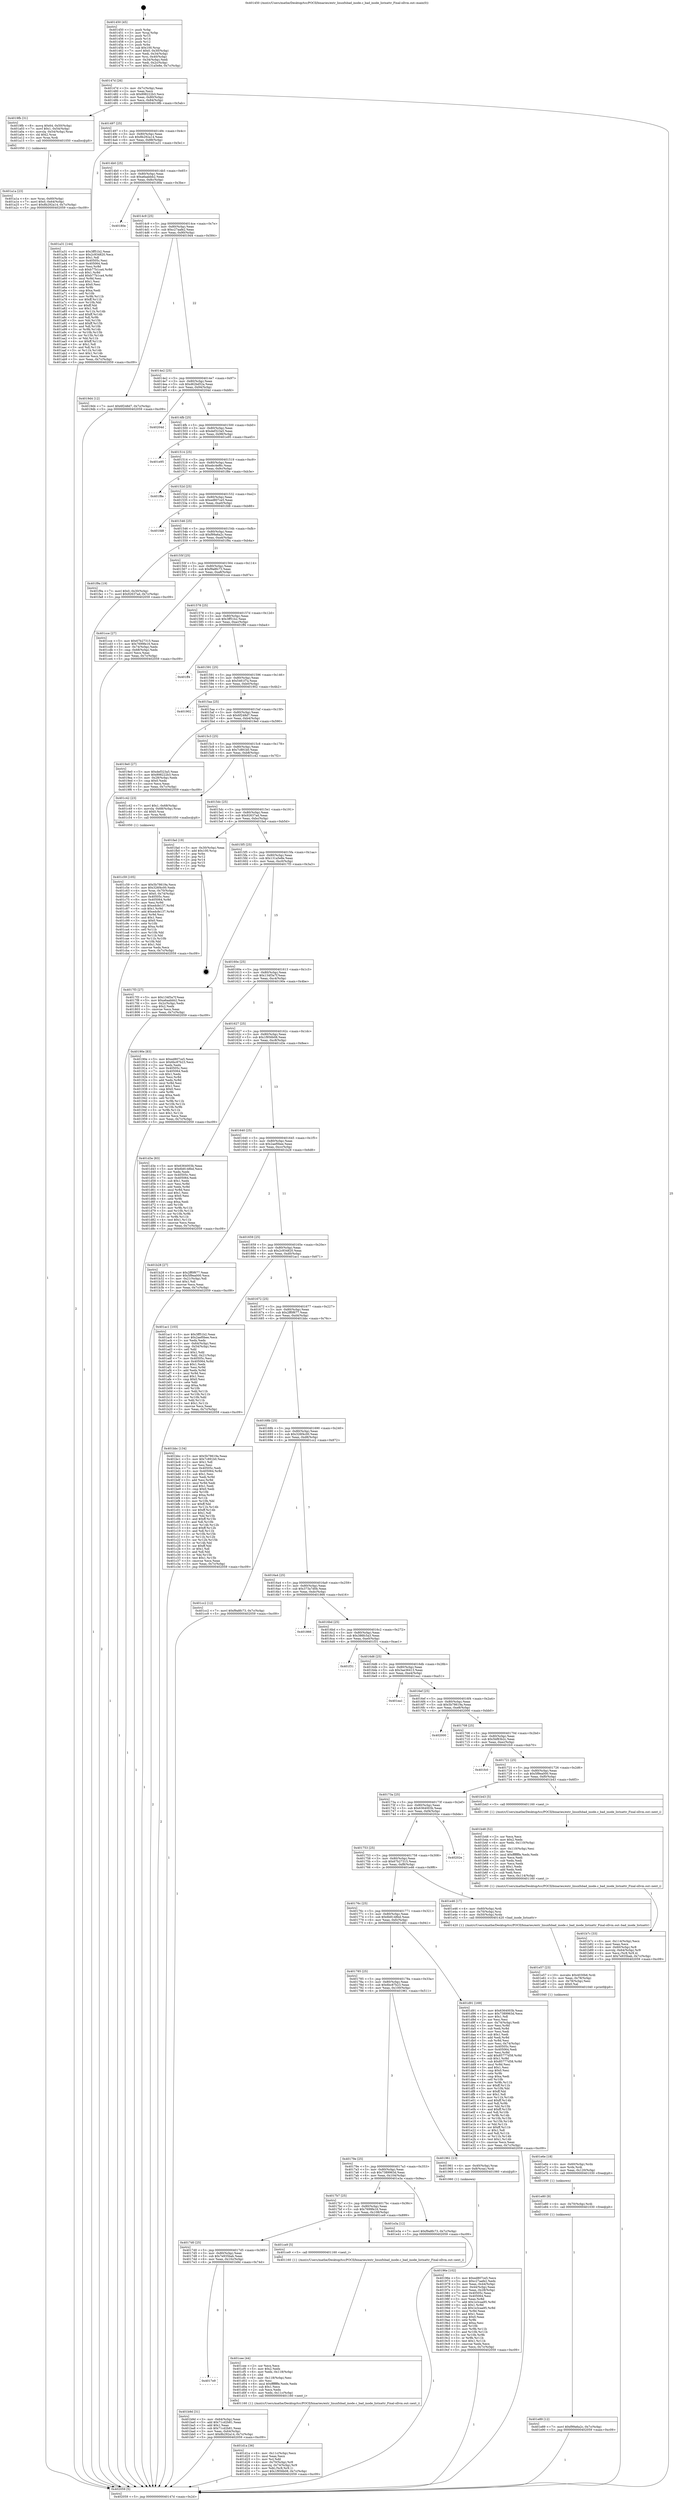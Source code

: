 digraph "0x401450" {
  label = "0x401450 (/mnt/c/Users/mathe/Desktop/tcc/POCII/binaries/extr_linuxfsbad_inode.c_bad_inode_listxattr_Final-ollvm.out::main(0))"
  labelloc = "t"
  node[shape=record]

  Entry [label="",width=0.3,height=0.3,shape=circle,fillcolor=black,style=filled]
  "0x40147d" [label="{
     0x40147d [26]\l
     | [instrs]\l
     &nbsp;&nbsp;0x40147d \<+3\>: mov -0x7c(%rbp),%eax\l
     &nbsp;&nbsp;0x401480 \<+2\>: mov %eax,%ecx\l
     &nbsp;&nbsp;0x401482 \<+6\>: sub $0x898222b3,%ecx\l
     &nbsp;&nbsp;0x401488 \<+3\>: mov %eax,-0x80(%rbp)\l
     &nbsp;&nbsp;0x40148b \<+6\>: mov %ecx,-0x84(%rbp)\l
     &nbsp;&nbsp;0x401491 \<+6\>: je 00000000004019fb \<main+0x5ab\>\l
  }"]
  "0x4019fb" [label="{
     0x4019fb [31]\l
     | [instrs]\l
     &nbsp;&nbsp;0x4019fb \<+8\>: movq $0x64,-0x50(%rbp)\l
     &nbsp;&nbsp;0x401a03 \<+7\>: movl $0x1,-0x54(%rbp)\l
     &nbsp;&nbsp;0x401a0a \<+4\>: movslq -0x54(%rbp),%rax\l
     &nbsp;&nbsp;0x401a0e \<+4\>: shl $0x2,%rax\l
     &nbsp;&nbsp;0x401a12 \<+3\>: mov %rax,%rdi\l
     &nbsp;&nbsp;0x401a15 \<+5\>: call 0000000000401050 \<malloc@plt\>\l
     | [calls]\l
     &nbsp;&nbsp;0x401050 \{1\} (unknown)\l
  }"]
  "0x401497" [label="{
     0x401497 [25]\l
     | [instrs]\l
     &nbsp;&nbsp;0x401497 \<+5\>: jmp 000000000040149c \<main+0x4c\>\l
     &nbsp;&nbsp;0x40149c \<+3\>: mov -0x80(%rbp),%eax\l
     &nbsp;&nbsp;0x40149f \<+5\>: sub $0x8b292a14,%eax\l
     &nbsp;&nbsp;0x4014a4 \<+6\>: mov %eax,-0x88(%rbp)\l
     &nbsp;&nbsp;0x4014aa \<+6\>: je 0000000000401a31 \<main+0x5e1\>\l
  }"]
  Exit [label="",width=0.3,height=0.3,shape=circle,fillcolor=black,style=filled,peripheries=2]
  "0x401a31" [label="{
     0x401a31 [144]\l
     | [instrs]\l
     &nbsp;&nbsp;0x401a31 \<+5\>: mov $0x3ff51b2,%eax\l
     &nbsp;&nbsp;0x401a36 \<+5\>: mov $0x2c934820,%ecx\l
     &nbsp;&nbsp;0x401a3b \<+2\>: mov $0x1,%dl\l
     &nbsp;&nbsp;0x401a3d \<+7\>: mov 0x40505c,%esi\l
     &nbsp;&nbsp;0x401a44 \<+7\>: mov 0x405064,%edi\l
     &nbsp;&nbsp;0x401a4b \<+3\>: mov %esi,%r8d\l
     &nbsp;&nbsp;0x401a4e \<+7\>: sub $0xb77b1ca4,%r8d\l
     &nbsp;&nbsp;0x401a55 \<+4\>: sub $0x1,%r8d\l
     &nbsp;&nbsp;0x401a59 \<+7\>: add $0xb77b1ca4,%r8d\l
     &nbsp;&nbsp;0x401a60 \<+4\>: imul %r8d,%esi\l
     &nbsp;&nbsp;0x401a64 \<+3\>: and $0x1,%esi\l
     &nbsp;&nbsp;0x401a67 \<+3\>: cmp $0x0,%esi\l
     &nbsp;&nbsp;0x401a6a \<+4\>: sete %r9b\l
     &nbsp;&nbsp;0x401a6e \<+3\>: cmp $0xa,%edi\l
     &nbsp;&nbsp;0x401a71 \<+4\>: setl %r10b\l
     &nbsp;&nbsp;0x401a75 \<+3\>: mov %r9b,%r11b\l
     &nbsp;&nbsp;0x401a78 \<+4\>: xor $0xff,%r11b\l
     &nbsp;&nbsp;0x401a7c \<+3\>: mov %r10b,%bl\l
     &nbsp;&nbsp;0x401a7f \<+3\>: xor $0xff,%bl\l
     &nbsp;&nbsp;0x401a82 \<+3\>: xor $0x1,%dl\l
     &nbsp;&nbsp;0x401a85 \<+3\>: mov %r11b,%r14b\l
     &nbsp;&nbsp;0x401a88 \<+4\>: and $0xff,%r14b\l
     &nbsp;&nbsp;0x401a8c \<+3\>: and %dl,%r9b\l
     &nbsp;&nbsp;0x401a8f \<+3\>: mov %bl,%r15b\l
     &nbsp;&nbsp;0x401a92 \<+4\>: and $0xff,%r15b\l
     &nbsp;&nbsp;0x401a96 \<+3\>: and %dl,%r10b\l
     &nbsp;&nbsp;0x401a99 \<+3\>: or %r9b,%r14b\l
     &nbsp;&nbsp;0x401a9c \<+3\>: or %r10b,%r15b\l
     &nbsp;&nbsp;0x401a9f \<+3\>: xor %r15b,%r14b\l
     &nbsp;&nbsp;0x401aa2 \<+3\>: or %bl,%r11b\l
     &nbsp;&nbsp;0x401aa5 \<+4\>: xor $0xff,%r11b\l
     &nbsp;&nbsp;0x401aa9 \<+3\>: or $0x1,%dl\l
     &nbsp;&nbsp;0x401aac \<+3\>: and %dl,%r11b\l
     &nbsp;&nbsp;0x401aaf \<+3\>: or %r11b,%r14b\l
     &nbsp;&nbsp;0x401ab2 \<+4\>: test $0x1,%r14b\l
     &nbsp;&nbsp;0x401ab6 \<+3\>: cmovne %ecx,%eax\l
     &nbsp;&nbsp;0x401ab9 \<+3\>: mov %eax,-0x7c(%rbp)\l
     &nbsp;&nbsp;0x401abc \<+5\>: jmp 0000000000402059 \<main+0xc09\>\l
  }"]
  "0x4014b0" [label="{
     0x4014b0 [25]\l
     | [instrs]\l
     &nbsp;&nbsp;0x4014b0 \<+5\>: jmp 00000000004014b5 \<main+0x65\>\l
     &nbsp;&nbsp;0x4014b5 \<+3\>: mov -0x80(%rbp),%eax\l
     &nbsp;&nbsp;0x4014b8 \<+5\>: sub $0xa6aabbb2,%eax\l
     &nbsp;&nbsp;0x4014bd \<+6\>: mov %eax,-0x8c(%rbp)\l
     &nbsp;&nbsp;0x4014c3 \<+6\>: je 000000000040180e \<main+0x3be\>\l
  }"]
  "0x401e89" [label="{
     0x401e89 [12]\l
     | [instrs]\l
     &nbsp;&nbsp;0x401e89 \<+7\>: movl $0xf99a6a2c,-0x7c(%rbp)\l
     &nbsp;&nbsp;0x401e90 \<+5\>: jmp 0000000000402059 \<main+0xc09\>\l
  }"]
  "0x40180e" [label="{
     0x40180e\l
  }", style=dashed]
  "0x4014c9" [label="{
     0x4014c9 [25]\l
     | [instrs]\l
     &nbsp;&nbsp;0x4014c9 \<+5\>: jmp 00000000004014ce \<main+0x7e\>\l
     &nbsp;&nbsp;0x4014ce \<+3\>: mov -0x80(%rbp),%eax\l
     &nbsp;&nbsp;0x4014d1 \<+5\>: sub $0xc27aafe2,%eax\l
     &nbsp;&nbsp;0x4014d6 \<+6\>: mov %eax,-0x90(%rbp)\l
     &nbsp;&nbsp;0x4014dc \<+6\>: je 00000000004019d4 \<main+0x584\>\l
  }"]
  "0x401e80" [label="{
     0x401e80 [9]\l
     | [instrs]\l
     &nbsp;&nbsp;0x401e80 \<+4\>: mov -0x70(%rbp),%rdi\l
     &nbsp;&nbsp;0x401e84 \<+5\>: call 0000000000401030 \<free@plt\>\l
     | [calls]\l
     &nbsp;&nbsp;0x401030 \{1\} (unknown)\l
  }"]
  "0x4019d4" [label="{
     0x4019d4 [12]\l
     | [instrs]\l
     &nbsp;&nbsp;0x4019d4 \<+7\>: movl $0x6f248d7,-0x7c(%rbp)\l
     &nbsp;&nbsp;0x4019db \<+5\>: jmp 0000000000402059 \<main+0xc09\>\l
  }"]
  "0x4014e2" [label="{
     0x4014e2 [25]\l
     | [instrs]\l
     &nbsp;&nbsp;0x4014e2 \<+5\>: jmp 00000000004014e7 \<main+0x97\>\l
     &nbsp;&nbsp;0x4014e7 \<+3\>: mov -0x80(%rbp),%eax\l
     &nbsp;&nbsp;0x4014ea \<+5\>: sub $0xd62bd52a,%eax\l
     &nbsp;&nbsp;0x4014ef \<+6\>: mov %eax,-0x94(%rbp)\l
     &nbsp;&nbsp;0x4014f5 \<+6\>: je 000000000040204d \<main+0xbfd\>\l
  }"]
  "0x401e6e" [label="{
     0x401e6e [18]\l
     | [instrs]\l
     &nbsp;&nbsp;0x401e6e \<+4\>: mov -0x60(%rbp),%rdx\l
     &nbsp;&nbsp;0x401e72 \<+3\>: mov %rdx,%rdi\l
     &nbsp;&nbsp;0x401e75 \<+6\>: mov %eax,-0x120(%rbp)\l
     &nbsp;&nbsp;0x401e7b \<+5\>: call 0000000000401030 \<free@plt\>\l
     | [calls]\l
     &nbsp;&nbsp;0x401030 \{1\} (unknown)\l
  }"]
  "0x40204d" [label="{
     0x40204d\l
  }", style=dashed]
  "0x4014fb" [label="{
     0x4014fb [25]\l
     | [instrs]\l
     &nbsp;&nbsp;0x4014fb \<+5\>: jmp 0000000000401500 \<main+0xb0\>\l
     &nbsp;&nbsp;0x401500 \<+3\>: mov -0x80(%rbp),%eax\l
     &nbsp;&nbsp;0x401503 \<+5\>: sub $0xdef323a5,%eax\l
     &nbsp;&nbsp;0x401508 \<+6\>: mov %eax,-0x98(%rbp)\l
     &nbsp;&nbsp;0x40150e \<+6\>: je 0000000000401e95 \<main+0xa45\>\l
  }"]
  "0x401e57" [label="{
     0x401e57 [23]\l
     | [instrs]\l
     &nbsp;&nbsp;0x401e57 \<+10\>: movabs $0x4030b6,%rdi\l
     &nbsp;&nbsp;0x401e61 \<+3\>: mov %eax,-0x78(%rbp)\l
     &nbsp;&nbsp;0x401e64 \<+3\>: mov -0x78(%rbp),%esi\l
     &nbsp;&nbsp;0x401e67 \<+2\>: mov $0x0,%al\l
     &nbsp;&nbsp;0x401e69 \<+5\>: call 0000000000401040 \<printf@plt\>\l
     | [calls]\l
     &nbsp;&nbsp;0x401040 \{1\} (unknown)\l
  }"]
  "0x401e95" [label="{
     0x401e95\l
  }", style=dashed]
  "0x401514" [label="{
     0x401514 [25]\l
     | [instrs]\l
     &nbsp;&nbsp;0x401514 \<+5\>: jmp 0000000000401519 \<main+0xc9\>\l
     &nbsp;&nbsp;0x401519 \<+3\>: mov -0x80(%rbp),%eax\l
     &nbsp;&nbsp;0x40151c \<+5\>: sub $0xebc4ef6c,%eax\l
     &nbsp;&nbsp;0x401521 \<+6\>: mov %eax,-0x9c(%rbp)\l
     &nbsp;&nbsp;0x401527 \<+6\>: je 0000000000401f8e \<main+0xb3e\>\l
  }"]
  "0x401d1a" [label="{
     0x401d1a [36]\l
     | [instrs]\l
     &nbsp;&nbsp;0x401d1a \<+6\>: mov -0x11c(%rbp),%ecx\l
     &nbsp;&nbsp;0x401d20 \<+3\>: imul %eax,%ecx\l
     &nbsp;&nbsp;0x401d23 \<+3\>: mov %cl,%dil\l
     &nbsp;&nbsp;0x401d26 \<+4\>: mov -0x70(%rbp),%r8\l
     &nbsp;&nbsp;0x401d2a \<+4\>: movslq -0x74(%rbp),%r9\l
     &nbsp;&nbsp;0x401d2e \<+4\>: mov %dil,(%r8,%r9,1)\l
     &nbsp;&nbsp;0x401d32 \<+7\>: movl $0x1f956b08,-0x7c(%rbp)\l
     &nbsp;&nbsp;0x401d39 \<+5\>: jmp 0000000000402059 \<main+0xc09\>\l
  }"]
  "0x401f8e" [label="{
     0x401f8e\l
  }", style=dashed]
  "0x40152d" [label="{
     0x40152d [25]\l
     | [instrs]\l
     &nbsp;&nbsp;0x40152d \<+5\>: jmp 0000000000401532 \<main+0xe2\>\l
     &nbsp;&nbsp;0x401532 \<+3\>: mov -0x80(%rbp),%eax\l
     &nbsp;&nbsp;0x401535 \<+5\>: sub $0xed807ce5,%eax\l
     &nbsp;&nbsp;0x40153a \<+6\>: mov %eax,-0xa0(%rbp)\l
     &nbsp;&nbsp;0x401540 \<+6\>: je 0000000000401fd8 \<main+0xb88\>\l
  }"]
  "0x401cee" [label="{
     0x401cee [44]\l
     | [instrs]\l
     &nbsp;&nbsp;0x401cee \<+2\>: xor %ecx,%ecx\l
     &nbsp;&nbsp;0x401cf0 \<+5\>: mov $0x2,%edx\l
     &nbsp;&nbsp;0x401cf5 \<+6\>: mov %edx,-0x118(%rbp)\l
     &nbsp;&nbsp;0x401cfb \<+1\>: cltd\l
     &nbsp;&nbsp;0x401cfc \<+6\>: mov -0x118(%rbp),%esi\l
     &nbsp;&nbsp;0x401d02 \<+2\>: idiv %esi\l
     &nbsp;&nbsp;0x401d04 \<+6\>: imul $0xfffffffe,%edx,%edx\l
     &nbsp;&nbsp;0x401d0a \<+3\>: sub $0x1,%ecx\l
     &nbsp;&nbsp;0x401d0d \<+2\>: sub %ecx,%edx\l
     &nbsp;&nbsp;0x401d0f \<+6\>: mov %edx,-0x11c(%rbp)\l
     &nbsp;&nbsp;0x401d15 \<+5\>: call 0000000000401160 \<next_i\>\l
     | [calls]\l
     &nbsp;&nbsp;0x401160 \{1\} (/mnt/c/Users/mathe/Desktop/tcc/POCII/binaries/extr_linuxfsbad_inode.c_bad_inode_listxattr_Final-ollvm.out::next_i)\l
  }"]
  "0x401fd8" [label="{
     0x401fd8\l
  }", style=dashed]
  "0x401546" [label="{
     0x401546 [25]\l
     | [instrs]\l
     &nbsp;&nbsp;0x401546 \<+5\>: jmp 000000000040154b \<main+0xfb\>\l
     &nbsp;&nbsp;0x40154b \<+3\>: mov -0x80(%rbp),%eax\l
     &nbsp;&nbsp;0x40154e \<+5\>: sub $0xf99a6a2c,%eax\l
     &nbsp;&nbsp;0x401553 \<+6\>: mov %eax,-0xa4(%rbp)\l
     &nbsp;&nbsp;0x401559 \<+6\>: je 0000000000401f9a \<main+0xb4a\>\l
  }"]
  "0x401c59" [label="{
     0x401c59 [105]\l
     | [instrs]\l
     &nbsp;&nbsp;0x401c59 \<+5\>: mov $0x5b78619a,%ecx\l
     &nbsp;&nbsp;0x401c5e \<+5\>: mov $0x326f4c00,%edx\l
     &nbsp;&nbsp;0x401c63 \<+4\>: mov %rax,-0x70(%rbp)\l
     &nbsp;&nbsp;0x401c67 \<+7\>: movl $0x0,-0x74(%rbp)\l
     &nbsp;&nbsp;0x401c6e \<+7\>: mov 0x40505c,%esi\l
     &nbsp;&nbsp;0x401c75 \<+8\>: mov 0x405064,%r8d\l
     &nbsp;&nbsp;0x401c7d \<+3\>: mov %esi,%r9d\l
     &nbsp;&nbsp;0x401c80 \<+7\>: sub $0xedcfe137,%r9d\l
     &nbsp;&nbsp;0x401c87 \<+4\>: sub $0x1,%r9d\l
     &nbsp;&nbsp;0x401c8b \<+7\>: add $0xedcfe137,%r9d\l
     &nbsp;&nbsp;0x401c92 \<+4\>: imul %r9d,%esi\l
     &nbsp;&nbsp;0x401c96 \<+3\>: and $0x1,%esi\l
     &nbsp;&nbsp;0x401c99 \<+3\>: cmp $0x0,%esi\l
     &nbsp;&nbsp;0x401c9c \<+4\>: sete %r10b\l
     &nbsp;&nbsp;0x401ca0 \<+4\>: cmp $0xa,%r8d\l
     &nbsp;&nbsp;0x401ca4 \<+4\>: setl %r11b\l
     &nbsp;&nbsp;0x401ca8 \<+3\>: mov %r10b,%bl\l
     &nbsp;&nbsp;0x401cab \<+3\>: and %r11b,%bl\l
     &nbsp;&nbsp;0x401cae \<+3\>: xor %r11b,%r10b\l
     &nbsp;&nbsp;0x401cb1 \<+3\>: or %r10b,%bl\l
     &nbsp;&nbsp;0x401cb4 \<+3\>: test $0x1,%bl\l
     &nbsp;&nbsp;0x401cb7 \<+3\>: cmovne %edx,%ecx\l
     &nbsp;&nbsp;0x401cba \<+3\>: mov %ecx,-0x7c(%rbp)\l
     &nbsp;&nbsp;0x401cbd \<+5\>: jmp 0000000000402059 \<main+0xc09\>\l
  }"]
  "0x401f9a" [label="{
     0x401f9a [19]\l
     | [instrs]\l
     &nbsp;&nbsp;0x401f9a \<+7\>: movl $0x0,-0x30(%rbp)\l
     &nbsp;&nbsp;0x401fa1 \<+7\>: movl $0x92637ad,-0x7c(%rbp)\l
     &nbsp;&nbsp;0x401fa8 \<+5\>: jmp 0000000000402059 \<main+0xc09\>\l
  }"]
  "0x40155f" [label="{
     0x40155f [25]\l
     | [instrs]\l
     &nbsp;&nbsp;0x40155f \<+5\>: jmp 0000000000401564 \<main+0x114\>\l
     &nbsp;&nbsp;0x401564 \<+3\>: mov -0x80(%rbp),%eax\l
     &nbsp;&nbsp;0x401567 \<+5\>: sub $0xf9a8fc73,%eax\l
     &nbsp;&nbsp;0x40156c \<+6\>: mov %eax,-0xa8(%rbp)\l
     &nbsp;&nbsp;0x401572 \<+6\>: je 0000000000401cce \<main+0x87e\>\l
  }"]
  "0x4017e9" [label="{
     0x4017e9\l
  }", style=dashed]
  "0x401cce" [label="{
     0x401cce [27]\l
     | [instrs]\l
     &nbsp;&nbsp;0x401cce \<+5\>: mov $0x67b27315,%eax\l
     &nbsp;&nbsp;0x401cd3 \<+5\>: mov $0x7699fe16,%ecx\l
     &nbsp;&nbsp;0x401cd8 \<+3\>: mov -0x74(%rbp),%edx\l
     &nbsp;&nbsp;0x401cdb \<+3\>: cmp -0x68(%rbp),%edx\l
     &nbsp;&nbsp;0x401cde \<+3\>: cmovl %ecx,%eax\l
     &nbsp;&nbsp;0x401ce1 \<+3\>: mov %eax,-0x7c(%rbp)\l
     &nbsp;&nbsp;0x401ce4 \<+5\>: jmp 0000000000402059 \<main+0xc09\>\l
  }"]
  "0x401578" [label="{
     0x401578 [25]\l
     | [instrs]\l
     &nbsp;&nbsp;0x401578 \<+5\>: jmp 000000000040157d \<main+0x12d\>\l
     &nbsp;&nbsp;0x40157d \<+3\>: mov -0x80(%rbp),%eax\l
     &nbsp;&nbsp;0x401580 \<+5\>: sub $0x3ff51b2,%eax\l
     &nbsp;&nbsp;0x401585 \<+6\>: mov %eax,-0xac(%rbp)\l
     &nbsp;&nbsp;0x40158b \<+6\>: je 0000000000401ff4 \<main+0xba4\>\l
  }"]
  "0x401b9d" [label="{
     0x401b9d [31]\l
     | [instrs]\l
     &nbsp;&nbsp;0x401b9d \<+3\>: mov -0x64(%rbp),%eax\l
     &nbsp;&nbsp;0x401ba0 \<+5\>: add $0x71cd2b81,%eax\l
     &nbsp;&nbsp;0x401ba5 \<+3\>: add $0x1,%eax\l
     &nbsp;&nbsp;0x401ba8 \<+5\>: sub $0x71cd2b81,%eax\l
     &nbsp;&nbsp;0x401bad \<+3\>: mov %eax,-0x64(%rbp)\l
     &nbsp;&nbsp;0x401bb0 \<+7\>: movl $0x8b292a14,-0x7c(%rbp)\l
     &nbsp;&nbsp;0x401bb7 \<+5\>: jmp 0000000000402059 \<main+0xc09\>\l
  }"]
  "0x401ff4" [label="{
     0x401ff4\l
  }", style=dashed]
  "0x401591" [label="{
     0x401591 [25]\l
     | [instrs]\l
     &nbsp;&nbsp;0x401591 \<+5\>: jmp 0000000000401596 \<main+0x146\>\l
     &nbsp;&nbsp;0x401596 \<+3\>: mov -0x80(%rbp),%eax\l
     &nbsp;&nbsp;0x401599 \<+5\>: sub $0x5461f7a,%eax\l
     &nbsp;&nbsp;0x40159e \<+6\>: mov %eax,-0xb0(%rbp)\l
     &nbsp;&nbsp;0x4015a4 \<+6\>: je 0000000000401902 \<main+0x4b2\>\l
  }"]
  "0x4017d0" [label="{
     0x4017d0 [25]\l
     | [instrs]\l
     &nbsp;&nbsp;0x4017d0 \<+5\>: jmp 00000000004017d5 \<main+0x385\>\l
     &nbsp;&nbsp;0x4017d5 \<+3\>: mov -0x80(%rbp),%eax\l
     &nbsp;&nbsp;0x4017d8 \<+5\>: sub $0x7e935bab,%eax\l
     &nbsp;&nbsp;0x4017dd \<+6\>: mov %eax,-0x10c(%rbp)\l
     &nbsp;&nbsp;0x4017e3 \<+6\>: je 0000000000401b9d \<main+0x74d\>\l
  }"]
  "0x401902" [label="{
     0x401902\l
  }", style=dashed]
  "0x4015aa" [label="{
     0x4015aa [25]\l
     | [instrs]\l
     &nbsp;&nbsp;0x4015aa \<+5\>: jmp 00000000004015af \<main+0x15f\>\l
     &nbsp;&nbsp;0x4015af \<+3\>: mov -0x80(%rbp),%eax\l
     &nbsp;&nbsp;0x4015b2 \<+5\>: sub $0x6f248d7,%eax\l
     &nbsp;&nbsp;0x4015b7 \<+6\>: mov %eax,-0xb4(%rbp)\l
     &nbsp;&nbsp;0x4015bd \<+6\>: je 00000000004019e0 \<main+0x590\>\l
  }"]
  "0x401ce9" [label="{
     0x401ce9 [5]\l
     | [instrs]\l
     &nbsp;&nbsp;0x401ce9 \<+5\>: call 0000000000401160 \<next_i\>\l
     | [calls]\l
     &nbsp;&nbsp;0x401160 \{1\} (/mnt/c/Users/mathe/Desktop/tcc/POCII/binaries/extr_linuxfsbad_inode.c_bad_inode_listxattr_Final-ollvm.out::next_i)\l
  }"]
  "0x4019e0" [label="{
     0x4019e0 [27]\l
     | [instrs]\l
     &nbsp;&nbsp;0x4019e0 \<+5\>: mov $0xdef323a5,%eax\l
     &nbsp;&nbsp;0x4019e5 \<+5\>: mov $0x898222b3,%ecx\l
     &nbsp;&nbsp;0x4019ea \<+3\>: mov -0x28(%rbp),%edx\l
     &nbsp;&nbsp;0x4019ed \<+3\>: cmp $0x0,%edx\l
     &nbsp;&nbsp;0x4019f0 \<+3\>: cmove %ecx,%eax\l
     &nbsp;&nbsp;0x4019f3 \<+3\>: mov %eax,-0x7c(%rbp)\l
     &nbsp;&nbsp;0x4019f6 \<+5\>: jmp 0000000000402059 \<main+0xc09\>\l
  }"]
  "0x4015c3" [label="{
     0x4015c3 [25]\l
     | [instrs]\l
     &nbsp;&nbsp;0x4015c3 \<+5\>: jmp 00000000004015c8 \<main+0x178\>\l
     &nbsp;&nbsp;0x4015c8 \<+3\>: mov -0x80(%rbp),%eax\l
     &nbsp;&nbsp;0x4015cb \<+5\>: sub $0x7c891b0,%eax\l
     &nbsp;&nbsp;0x4015d0 \<+6\>: mov %eax,-0xb8(%rbp)\l
     &nbsp;&nbsp;0x4015d6 \<+6\>: je 0000000000401c42 \<main+0x7f2\>\l
  }"]
  "0x4017b7" [label="{
     0x4017b7 [25]\l
     | [instrs]\l
     &nbsp;&nbsp;0x4017b7 \<+5\>: jmp 00000000004017bc \<main+0x36c\>\l
     &nbsp;&nbsp;0x4017bc \<+3\>: mov -0x80(%rbp),%eax\l
     &nbsp;&nbsp;0x4017bf \<+5\>: sub $0x7699fe16,%eax\l
     &nbsp;&nbsp;0x4017c4 \<+6\>: mov %eax,-0x108(%rbp)\l
     &nbsp;&nbsp;0x4017ca \<+6\>: je 0000000000401ce9 \<main+0x899\>\l
  }"]
  "0x401c42" [label="{
     0x401c42 [23]\l
     | [instrs]\l
     &nbsp;&nbsp;0x401c42 \<+7\>: movl $0x1,-0x68(%rbp)\l
     &nbsp;&nbsp;0x401c49 \<+4\>: movslq -0x68(%rbp),%rax\l
     &nbsp;&nbsp;0x401c4d \<+4\>: shl $0x0,%rax\l
     &nbsp;&nbsp;0x401c51 \<+3\>: mov %rax,%rdi\l
     &nbsp;&nbsp;0x401c54 \<+5\>: call 0000000000401050 \<malloc@plt\>\l
     | [calls]\l
     &nbsp;&nbsp;0x401050 \{1\} (unknown)\l
  }"]
  "0x4015dc" [label="{
     0x4015dc [25]\l
     | [instrs]\l
     &nbsp;&nbsp;0x4015dc \<+5\>: jmp 00000000004015e1 \<main+0x191\>\l
     &nbsp;&nbsp;0x4015e1 \<+3\>: mov -0x80(%rbp),%eax\l
     &nbsp;&nbsp;0x4015e4 \<+5\>: sub $0x92637ad,%eax\l
     &nbsp;&nbsp;0x4015e9 \<+6\>: mov %eax,-0xbc(%rbp)\l
     &nbsp;&nbsp;0x4015ef \<+6\>: je 0000000000401fad \<main+0xb5d\>\l
  }"]
  "0x401e3a" [label="{
     0x401e3a [12]\l
     | [instrs]\l
     &nbsp;&nbsp;0x401e3a \<+7\>: movl $0xf9a8fc73,-0x7c(%rbp)\l
     &nbsp;&nbsp;0x401e41 \<+5\>: jmp 0000000000402059 \<main+0xc09\>\l
  }"]
  "0x401fad" [label="{
     0x401fad [19]\l
     | [instrs]\l
     &nbsp;&nbsp;0x401fad \<+3\>: mov -0x30(%rbp),%eax\l
     &nbsp;&nbsp;0x401fb0 \<+7\>: add $0x100,%rsp\l
     &nbsp;&nbsp;0x401fb7 \<+1\>: pop %rbx\l
     &nbsp;&nbsp;0x401fb8 \<+2\>: pop %r12\l
     &nbsp;&nbsp;0x401fba \<+2\>: pop %r14\l
     &nbsp;&nbsp;0x401fbc \<+2\>: pop %r15\l
     &nbsp;&nbsp;0x401fbe \<+1\>: pop %rbp\l
     &nbsp;&nbsp;0x401fbf \<+1\>: ret\l
  }"]
  "0x4015f5" [label="{
     0x4015f5 [25]\l
     | [instrs]\l
     &nbsp;&nbsp;0x4015f5 \<+5\>: jmp 00000000004015fa \<main+0x1aa\>\l
     &nbsp;&nbsp;0x4015fa \<+3\>: mov -0x80(%rbp),%eax\l
     &nbsp;&nbsp;0x4015fd \<+5\>: sub $0x131a5e8e,%eax\l
     &nbsp;&nbsp;0x401602 \<+6\>: mov %eax,-0xc0(%rbp)\l
     &nbsp;&nbsp;0x401608 \<+6\>: je 00000000004017f3 \<main+0x3a3\>\l
  }"]
  "0x401b7c" [label="{
     0x401b7c [33]\l
     | [instrs]\l
     &nbsp;&nbsp;0x401b7c \<+6\>: mov -0x114(%rbp),%ecx\l
     &nbsp;&nbsp;0x401b82 \<+3\>: imul %eax,%ecx\l
     &nbsp;&nbsp;0x401b85 \<+4\>: mov -0x60(%rbp),%r8\l
     &nbsp;&nbsp;0x401b89 \<+4\>: movslq -0x64(%rbp),%r9\l
     &nbsp;&nbsp;0x401b8d \<+4\>: mov %ecx,(%r8,%r9,4)\l
     &nbsp;&nbsp;0x401b91 \<+7\>: movl $0x7e935bab,-0x7c(%rbp)\l
     &nbsp;&nbsp;0x401b98 \<+5\>: jmp 0000000000402059 \<main+0xc09\>\l
  }"]
  "0x4017f3" [label="{
     0x4017f3 [27]\l
     | [instrs]\l
     &nbsp;&nbsp;0x4017f3 \<+5\>: mov $0x134f3a7f,%eax\l
     &nbsp;&nbsp;0x4017f8 \<+5\>: mov $0xa6aabbb2,%ecx\l
     &nbsp;&nbsp;0x4017fd \<+3\>: mov -0x2c(%rbp),%edx\l
     &nbsp;&nbsp;0x401800 \<+3\>: cmp $0x2,%edx\l
     &nbsp;&nbsp;0x401803 \<+3\>: cmovne %ecx,%eax\l
     &nbsp;&nbsp;0x401806 \<+3\>: mov %eax,-0x7c(%rbp)\l
     &nbsp;&nbsp;0x401809 \<+5\>: jmp 0000000000402059 \<main+0xc09\>\l
  }"]
  "0x40160e" [label="{
     0x40160e [25]\l
     | [instrs]\l
     &nbsp;&nbsp;0x40160e \<+5\>: jmp 0000000000401613 \<main+0x1c3\>\l
     &nbsp;&nbsp;0x401613 \<+3\>: mov -0x80(%rbp),%eax\l
     &nbsp;&nbsp;0x401616 \<+5\>: sub $0x134f3a7f,%eax\l
     &nbsp;&nbsp;0x40161b \<+6\>: mov %eax,-0xc4(%rbp)\l
     &nbsp;&nbsp;0x401621 \<+6\>: je 000000000040190e \<main+0x4be\>\l
  }"]
  "0x402059" [label="{
     0x402059 [5]\l
     | [instrs]\l
     &nbsp;&nbsp;0x402059 \<+5\>: jmp 000000000040147d \<main+0x2d\>\l
  }"]
  "0x401450" [label="{
     0x401450 [45]\l
     | [instrs]\l
     &nbsp;&nbsp;0x401450 \<+1\>: push %rbp\l
     &nbsp;&nbsp;0x401451 \<+3\>: mov %rsp,%rbp\l
     &nbsp;&nbsp;0x401454 \<+2\>: push %r15\l
     &nbsp;&nbsp;0x401456 \<+2\>: push %r14\l
     &nbsp;&nbsp;0x401458 \<+2\>: push %r12\l
     &nbsp;&nbsp;0x40145a \<+1\>: push %rbx\l
     &nbsp;&nbsp;0x40145b \<+7\>: sub $0x100,%rsp\l
     &nbsp;&nbsp;0x401462 \<+7\>: movl $0x0,-0x30(%rbp)\l
     &nbsp;&nbsp;0x401469 \<+3\>: mov %edi,-0x34(%rbp)\l
     &nbsp;&nbsp;0x40146c \<+4\>: mov %rsi,-0x40(%rbp)\l
     &nbsp;&nbsp;0x401470 \<+3\>: mov -0x34(%rbp),%edi\l
     &nbsp;&nbsp;0x401473 \<+3\>: mov %edi,-0x2c(%rbp)\l
     &nbsp;&nbsp;0x401476 \<+7\>: movl $0x131a5e8e,-0x7c(%rbp)\l
  }"]
  "0x401b48" [label="{
     0x401b48 [52]\l
     | [instrs]\l
     &nbsp;&nbsp;0x401b48 \<+2\>: xor %ecx,%ecx\l
     &nbsp;&nbsp;0x401b4a \<+5\>: mov $0x2,%edx\l
     &nbsp;&nbsp;0x401b4f \<+6\>: mov %edx,-0x110(%rbp)\l
     &nbsp;&nbsp;0x401b55 \<+1\>: cltd\l
     &nbsp;&nbsp;0x401b56 \<+6\>: mov -0x110(%rbp),%esi\l
     &nbsp;&nbsp;0x401b5c \<+2\>: idiv %esi\l
     &nbsp;&nbsp;0x401b5e \<+6\>: imul $0xfffffffe,%edx,%edx\l
     &nbsp;&nbsp;0x401b64 \<+2\>: mov %ecx,%edi\l
     &nbsp;&nbsp;0x401b66 \<+2\>: sub %edx,%edi\l
     &nbsp;&nbsp;0x401b68 \<+2\>: mov %ecx,%edx\l
     &nbsp;&nbsp;0x401b6a \<+3\>: sub $0x1,%edx\l
     &nbsp;&nbsp;0x401b6d \<+2\>: add %edx,%edi\l
     &nbsp;&nbsp;0x401b6f \<+2\>: sub %edi,%ecx\l
     &nbsp;&nbsp;0x401b71 \<+6\>: mov %ecx,-0x114(%rbp)\l
     &nbsp;&nbsp;0x401b77 \<+5\>: call 0000000000401160 \<next_i\>\l
     | [calls]\l
     &nbsp;&nbsp;0x401160 \{1\} (/mnt/c/Users/mathe/Desktop/tcc/POCII/binaries/extr_linuxfsbad_inode.c_bad_inode_listxattr_Final-ollvm.out::next_i)\l
  }"]
  "0x40190e" [label="{
     0x40190e [83]\l
     | [instrs]\l
     &nbsp;&nbsp;0x40190e \<+5\>: mov $0xed807ce5,%eax\l
     &nbsp;&nbsp;0x401913 \<+5\>: mov $0x6bc87b23,%ecx\l
     &nbsp;&nbsp;0x401918 \<+2\>: xor %edx,%edx\l
     &nbsp;&nbsp;0x40191a \<+7\>: mov 0x40505c,%esi\l
     &nbsp;&nbsp;0x401921 \<+7\>: mov 0x405064,%edi\l
     &nbsp;&nbsp;0x401928 \<+3\>: sub $0x1,%edx\l
     &nbsp;&nbsp;0x40192b \<+3\>: mov %esi,%r8d\l
     &nbsp;&nbsp;0x40192e \<+3\>: add %edx,%r8d\l
     &nbsp;&nbsp;0x401931 \<+4\>: imul %r8d,%esi\l
     &nbsp;&nbsp;0x401935 \<+3\>: and $0x1,%esi\l
     &nbsp;&nbsp;0x401938 \<+3\>: cmp $0x0,%esi\l
     &nbsp;&nbsp;0x40193b \<+4\>: sete %r9b\l
     &nbsp;&nbsp;0x40193f \<+3\>: cmp $0xa,%edi\l
     &nbsp;&nbsp;0x401942 \<+4\>: setl %r10b\l
     &nbsp;&nbsp;0x401946 \<+3\>: mov %r9b,%r11b\l
     &nbsp;&nbsp;0x401949 \<+3\>: and %r10b,%r11b\l
     &nbsp;&nbsp;0x40194c \<+3\>: xor %r10b,%r9b\l
     &nbsp;&nbsp;0x40194f \<+3\>: or %r9b,%r11b\l
     &nbsp;&nbsp;0x401952 \<+4\>: test $0x1,%r11b\l
     &nbsp;&nbsp;0x401956 \<+3\>: cmovne %ecx,%eax\l
     &nbsp;&nbsp;0x401959 \<+3\>: mov %eax,-0x7c(%rbp)\l
     &nbsp;&nbsp;0x40195c \<+5\>: jmp 0000000000402059 \<main+0xc09\>\l
  }"]
  "0x401627" [label="{
     0x401627 [25]\l
     | [instrs]\l
     &nbsp;&nbsp;0x401627 \<+5\>: jmp 000000000040162c \<main+0x1dc\>\l
     &nbsp;&nbsp;0x40162c \<+3\>: mov -0x80(%rbp),%eax\l
     &nbsp;&nbsp;0x40162f \<+5\>: sub $0x1f956b08,%eax\l
     &nbsp;&nbsp;0x401634 \<+6\>: mov %eax,-0xc8(%rbp)\l
     &nbsp;&nbsp;0x40163a \<+6\>: je 0000000000401d3e \<main+0x8ee\>\l
  }"]
  "0x401a1a" [label="{
     0x401a1a [23]\l
     | [instrs]\l
     &nbsp;&nbsp;0x401a1a \<+4\>: mov %rax,-0x60(%rbp)\l
     &nbsp;&nbsp;0x401a1e \<+7\>: movl $0x0,-0x64(%rbp)\l
     &nbsp;&nbsp;0x401a25 \<+7\>: movl $0x8b292a14,-0x7c(%rbp)\l
     &nbsp;&nbsp;0x401a2c \<+5\>: jmp 0000000000402059 \<main+0xc09\>\l
  }"]
  "0x401d3e" [label="{
     0x401d3e [83]\l
     | [instrs]\l
     &nbsp;&nbsp;0x401d3e \<+5\>: mov $0x6364003b,%eax\l
     &nbsp;&nbsp;0x401d43 \<+5\>: mov $0x6b8148bd,%ecx\l
     &nbsp;&nbsp;0x401d48 \<+2\>: xor %edx,%edx\l
     &nbsp;&nbsp;0x401d4a \<+7\>: mov 0x40505c,%esi\l
     &nbsp;&nbsp;0x401d51 \<+7\>: mov 0x405064,%edi\l
     &nbsp;&nbsp;0x401d58 \<+3\>: sub $0x1,%edx\l
     &nbsp;&nbsp;0x401d5b \<+3\>: mov %esi,%r8d\l
     &nbsp;&nbsp;0x401d5e \<+3\>: add %edx,%r8d\l
     &nbsp;&nbsp;0x401d61 \<+4\>: imul %r8d,%esi\l
     &nbsp;&nbsp;0x401d65 \<+3\>: and $0x1,%esi\l
     &nbsp;&nbsp;0x401d68 \<+3\>: cmp $0x0,%esi\l
     &nbsp;&nbsp;0x401d6b \<+4\>: sete %r9b\l
     &nbsp;&nbsp;0x401d6f \<+3\>: cmp $0xa,%edi\l
     &nbsp;&nbsp;0x401d72 \<+4\>: setl %r10b\l
     &nbsp;&nbsp;0x401d76 \<+3\>: mov %r9b,%r11b\l
     &nbsp;&nbsp;0x401d79 \<+3\>: and %r10b,%r11b\l
     &nbsp;&nbsp;0x401d7c \<+3\>: xor %r10b,%r9b\l
     &nbsp;&nbsp;0x401d7f \<+3\>: or %r9b,%r11b\l
     &nbsp;&nbsp;0x401d82 \<+4\>: test $0x1,%r11b\l
     &nbsp;&nbsp;0x401d86 \<+3\>: cmovne %ecx,%eax\l
     &nbsp;&nbsp;0x401d89 \<+3\>: mov %eax,-0x7c(%rbp)\l
     &nbsp;&nbsp;0x401d8c \<+5\>: jmp 0000000000402059 \<main+0xc09\>\l
  }"]
  "0x401640" [label="{
     0x401640 [25]\l
     | [instrs]\l
     &nbsp;&nbsp;0x401640 \<+5\>: jmp 0000000000401645 \<main+0x1f5\>\l
     &nbsp;&nbsp;0x401645 \<+3\>: mov -0x80(%rbp),%eax\l
     &nbsp;&nbsp;0x401648 \<+5\>: sub $0x2aef0bee,%eax\l
     &nbsp;&nbsp;0x40164d \<+6\>: mov %eax,-0xcc(%rbp)\l
     &nbsp;&nbsp;0x401653 \<+6\>: je 0000000000401b28 \<main+0x6d8\>\l
  }"]
  "0x40196e" [label="{
     0x40196e [102]\l
     | [instrs]\l
     &nbsp;&nbsp;0x40196e \<+5\>: mov $0xed807ce5,%ecx\l
     &nbsp;&nbsp;0x401973 \<+5\>: mov $0xc27aafe2,%edx\l
     &nbsp;&nbsp;0x401978 \<+3\>: mov %eax,-0x44(%rbp)\l
     &nbsp;&nbsp;0x40197b \<+3\>: mov -0x44(%rbp),%eax\l
     &nbsp;&nbsp;0x40197e \<+3\>: mov %eax,-0x28(%rbp)\l
     &nbsp;&nbsp;0x401981 \<+7\>: mov 0x40505c,%eax\l
     &nbsp;&nbsp;0x401988 \<+7\>: mov 0x405064,%esi\l
     &nbsp;&nbsp;0x40198f \<+3\>: mov %eax,%r8d\l
     &nbsp;&nbsp;0x401992 \<+7\>: add $0x1e3caa95,%r8d\l
     &nbsp;&nbsp;0x401999 \<+4\>: sub $0x1,%r8d\l
     &nbsp;&nbsp;0x40199d \<+7\>: sub $0x1e3caa95,%r8d\l
     &nbsp;&nbsp;0x4019a4 \<+4\>: imul %r8d,%eax\l
     &nbsp;&nbsp;0x4019a8 \<+3\>: and $0x1,%eax\l
     &nbsp;&nbsp;0x4019ab \<+3\>: cmp $0x0,%eax\l
     &nbsp;&nbsp;0x4019ae \<+4\>: sete %r9b\l
     &nbsp;&nbsp;0x4019b2 \<+3\>: cmp $0xa,%esi\l
     &nbsp;&nbsp;0x4019b5 \<+4\>: setl %r10b\l
     &nbsp;&nbsp;0x4019b9 \<+3\>: mov %r9b,%r11b\l
     &nbsp;&nbsp;0x4019bc \<+3\>: and %r10b,%r11b\l
     &nbsp;&nbsp;0x4019bf \<+3\>: xor %r10b,%r9b\l
     &nbsp;&nbsp;0x4019c2 \<+3\>: or %r9b,%r11b\l
     &nbsp;&nbsp;0x4019c5 \<+4\>: test $0x1,%r11b\l
     &nbsp;&nbsp;0x4019c9 \<+3\>: cmovne %edx,%ecx\l
     &nbsp;&nbsp;0x4019cc \<+3\>: mov %ecx,-0x7c(%rbp)\l
     &nbsp;&nbsp;0x4019cf \<+5\>: jmp 0000000000402059 \<main+0xc09\>\l
  }"]
  "0x401b28" [label="{
     0x401b28 [27]\l
     | [instrs]\l
     &nbsp;&nbsp;0x401b28 \<+5\>: mov $0x2ff0f677,%eax\l
     &nbsp;&nbsp;0x401b2d \<+5\>: mov $0x5f9ea000,%ecx\l
     &nbsp;&nbsp;0x401b32 \<+3\>: mov -0x21(%rbp),%dl\l
     &nbsp;&nbsp;0x401b35 \<+3\>: test $0x1,%dl\l
     &nbsp;&nbsp;0x401b38 \<+3\>: cmovne %ecx,%eax\l
     &nbsp;&nbsp;0x401b3b \<+3\>: mov %eax,-0x7c(%rbp)\l
     &nbsp;&nbsp;0x401b3e \<+5\>: jmp 0000000000402059 \<main+0xc09\>\l
  }"]
  "0x401659" [label="{
     0x401659 [25]\l
     | [instrs]\l
     &nbsp;&nbsp;0x401659 \<+5\>: jmp 000000000040165e \<main+0x20e\>\l
     &nbsp;&nbsp;0x40165e \<+3\>: mov -0x80(%rbp),%eax\l
     &nbsp;&nbsp;0x401661 \<+5\>: sub $0x2c934820,%eax\l
     &nbsp;&nbsp;0x401666 \<+6\>: mov %eax,-0xd0(%rbp)\l
     &nbsp;&nbsp;0x40166c \<+6\>: je 0000000000401ac1 \<main+0x671\>\l
  }"]
  "0x40179e" [label="{
     0x40179e [25]\l
     | [instrs]\l
     &nbsp;&nbsp;0x40179e \<+5\>: jmp 00000000004017a3 \<main+0x353\>\l
     &nbsp;&nbsp;0x4017a3 \<+3\>: mov -0x80(%rbp),%eax\l
     &nbsp;&nbsp;0x4017a6 \<+5\>: sub $0x7389963d,%eax\l
     &nbsp;&nbsp;0x4017ab \<+6\>: mov %eax,-0x104(%rbp)\l
     &nbsp;&nbsp;0x4017b1 \<+6\>: je 0000000000401e3a \<main+0x9ea\>\l
  }"]
  "0x401ac1" [label="{
     0x401ac1 [103]\l
     | [instrs]\l
     &nbsp;&nbsp;0x401ac1 \<+5\>: mov $0x3ff51b2,%eax\l
     &nbsp;&nbsp;0x401ac6 \<+5\>: mov $0x2aef0bee,%ecx\l
     &nbsp;&nbsp;0x401acb \<+2\>: xor %edx,%edx\l
     &nbsp;&nbsp;0x401acd \<+3\>: mov -0x64(%rbp),%esi\l
     &nbsp;&nbsp;0x401ad0 \<+3\>: cmp -0x54(%rbp),%esi\l
     &nbsp;&nbsp;0x401ad3 \<+4\>: setl %dil\l
     &nbsp;&nbsp;0x401ad7 \<+4\>: and $0x1,%dil\l
     &nbsp;&nbsp;0x401adb \<+4\>: mov %dil,-0x21(%rbp)\l
     &nbsp;&nbsp;0x401adf \<+7\>: mov 0x40505c,%esi\l
     &nbsp;&nbsp;0x401ae6 \<+8\>: mov 0x405064,%r8d\l
     &nbsp;&nbsp;0x401aee \<+3\>: sub $0x1,%edx\l
     &nbsp;&nbsp;0x401af1 \<+3\>: mov %esi,%r9d\l
     &nbsp;&nbsp;0x401af4 \<+3\>: add %edx,%r9d\l
     &nbsp;&nbsp;0x401af7 \<+4\>: imul %r9d,%esi\l
     &nbsp;&nbsp;0x401afb \<+3\>: and $0x1,%esi\l
     &nbsp;&nbsp;0x401afe \<+3\>: cmp $0x0,%esi\l
     &nbsp;&nbsp;0x401b01 \<+4\>: sete %dil\l
     &nbsp;&nbsp;0x401b05 \<+4\>: cmp $0xa,%r8d\l
     &nbsp;&nbsp;0x401b09 \<+4\>: setl %r10b\l
     &nbsp;&nbsp;0x401b0d \<+3\>: mov %dil,%r11b\l
     &nbsp;&nbsp;0x401b10 \<+3\>: and %r10b,%r11b\l
     &nbsp;&nbsp;0x401b13 \<+3\>: xor %r10b,%dil\l
     &nbsp;&nbsp;0x401b16 \<+3\>: or %dil,%r11b\l
     &nbsp;&nbsp;0x401b19 \<+4\>: test $0x1,%r11b\l
     &nbsp;&nbsp;0x401b1d \<+3\>: cmovne %ecx,%eax\l
     &nbsp;&nbsp;0x401b20 \<+3\>: mov %eax,-0x7c(%rbp)\l
     &nbsp;&nbsp;0x401b23 \<+5\>: jmp 0000000000402059 \<main+0xc09\>\l
  }"]
  "0x401672" [label="{
     0x401672 [25]\l
     | [instrs]\l
     &nbsp;&nbsp;0x401672 \<+5\>: jmp 0000000000401677 \<main+0x227\>\l
     &nbsp;&nbsp;0x401677 \<+3\>: mov -0x80(%rbp),%eax\l
     &nbsp;&nbsp;0x40167a \<+5\>: sub $0x2ff0f677,%eax\l
     &nbsp;&nbsp;0x40167f \<+6\>: mov %eax,-0xd4(%rbp)\l
     &nbsp;&nbsp;0x401685 \<+6\>: je 0000000000401bbc \<main+0x76c\>\l
  }"]
  "0x401961" [label="{
     0x401961 [13]\l
     | [instrs]\l
     &nbsp;&nbsp;0x401961 \<+4\>: mov -0x40(%rbp),%rax\l
     &nbsp;&nbsp;0x401965 \<+4\>: mov 0x8(%rax),%rdi\l
     &nbsp;&nbsp;0x401969 \<+5\>: call 0000000000401060 \<atoi@plt\>\l
     | [calls]\l
     &nbsp;&nbsp;0x401060 \{1\} (unknown)\l
  }"]
  "0x401bbc" [label="{
     0x401bbc [134]\l
     | [instrs]\l
     &nbsp;&nbsp;0x401bbc \<+5\>: mov $0x5b78619a,%eax\l
     &nbsp;&nbsp;0x401bc1 \<+5\>: mov $0x7c891b0,%ecx\l
     &nbsp;&nbsp;0x401bc6 \<+2\>: mov $0x1,%dl\l
     &nbsp;&nbsp;0x401bc8 \<+2\>: xor %esi,%esi\l
     &nbsp;&nbsp;0x401bca \<+7\>: mov 0x40505c,%edi\l
     &nbsp;&nbsp;0x401bd1 \<+8\>: mov 0x405064,%r8d\l
     &nbsp;&nbsp;0x401bd9 \<+3\>: sub $0x1,%esi\l
     &nbsp;&nbsp;0x401bdc \<+3\>: mov %edi,%r9d\l
     &nbsp;&nbsp;0x401bdf \<+3\>: add %esi,%r9d\l
     &nbsp;&nbsp;0x401be2 \<+4\>: imul %r9d,%edi\l
     &nbsp;&nbsp;0x401be6 \<+3\>: and $0x1,%edi\l
     &nbsp;&nbsp;0x401be9 \<+3\>: cmp $0x0,%edi\l
     &nbsp;&nbsp;0x401bec \<+4\>: sete %r10b\l
     &nbsp;&nbsp;0x401bf0 \<+4\>: cmp $0xa,%r8d\l
     &nbsp;&nbsp;0x401bf4 \<+4\>: setl %r11b\l
     &nbsp;&nbsp;0x401bf8 \<+3\>: mov %r10b,%bl\l
     &nbsp;&nbsp;0x401bfb \<+3\>: xor $0xff,%bl\l
     &nbsp;&nbsp;0x401bfe \<+3\>: mov %r11b,%r14b\l
     &nbsp;&nbsp;0x401c01 \<+4\>: xor $0xff,%r14b\l
     &nbsp;&nbsp;0x401c05 \<+3\>: xor $0x1,%dl\l
     &nbsp;&nbsp;0x401c08 \<+3\>: mov %bl,%r15b\l
     &nbsp;&nbsp;0x401c0b \<+4\>: and $0xff,%r15b\l
     &nbsp;&nbsp;0x401c0f \<+3\>: and %dl,%r10b\l
     &nbsp;&nbsp;0x401c12 \<+3\>: mov %r14b,%r12b\l
     &nbsp;&nbsp;0x401c15 \<+4\>: and $0xff,%r12b\l
     &nbsp;&nbsp;0x401c19 \<+3\>: and %dl,%r11b\l
     &nbsp;&nbsp;0x401c1c \<+3\>: or %r10b,%r15b\l
     &nbsp;&nbsp;0x401c1f \<+3\>: or %r11b,%r12b\l
     &nbsp;&nbsp;0x401c22 \<+3\>: xor %r12b,%r15b\l
     &nbsp;&nbsp;0x401c25 \<+3\>: or %r14b,%bl\l
     &nbsp;&nbsp;0x401c28 \<+3\>: xor $0xff,%bl\l
     &nbsp;&nbsp;0x401c2b \<+3\>: or $0x1,%dl\l
     &nbsp;&nbsp;0x401c2e \<+2\>: and %dl,%bl\l
     &nbsp;&nbsp;0x401c30 \<+3\>: or %bl,%r15b\l
     &nbsp;&nbsp;0x401c33 \<+4\>: test $0x1,%r15b\l
     &nbsp;&nbsp;0x401c37 \<+3\>: cmovne %ecx,%eax\l
     &nbsp;&nbsp;0x401c3a \<+3\>: mov %eax,-0x7c(%rbp)\l
     &nbsp;&nbsp;0x401c3d \<+5\>: jmp 0000000000402059 \<main+0xc09\>\l
  }"]
  "0x40168b" [label="{
     0x40168b [25]\l
     | [instrs]\l
     &nbsp;&nbsp;0x40168b \<+5\>: jmp 0000000000401690 \<main+0x240\>\l
     &nbsp;&nbsp;0x401690 \<+3\>: mov -0x80(%rbp),%eax\l
     &nbsp;&nbsp;0x401693 \<+5\>: sub $0x326f4c00,%eax\l
     &nbsp;&nbsp;0x401698 \<+6\>: mov %eax,-0xd8(%rbp)\l
     &nbsp;&nbsp;0x40169e \<+6\>: je 0000000000401cc2 \<main+0x872\>\l
  }"]
  "0x401785" [label="{
     0x401785 [25]\l
     | [instrs]\l
     &nbsp;&nbsp;0x401785 \<+5\>: jmp 000000000040178a \<main+0x33a\>\l
     &nbsp;&nbsp;0x40178a \<+3\>: mov -0x80(%rbp),%eax\l
     &nbsp;&nbsp;0x40178d \<+5\>: sub $0x6bc87b23,%eax\l
     &nbsp;&nbsp;0x401792 \<+6\>: mov %eax,-0x100(%rbp)\l
     &nbsp;&nbsp;0x401798 \<+6\>: je 0000000000401961 \<main+0x511\>\l
  }"]
  "0x401cc2" [label="{
     0x401cc2 [12]\l
     | [instrs]\l
     &nbsp;&nbsp;0x401cc2 \<+7\>: movl $0xf9a8fc73,-0x7c(%rbp)\l
     &nbsp;&nbsp;0x401cc9 \<+5\>: jmp 0000000000402059 \<main+0xc09\>\l
  }"]
  "0x4016a4" [label="{
     0x4016a4 [25]\l
     | [instrs]\l
     &nbsp;&nbsp;0x4016a4 \<+5\>: jmp 00000000004016a9 \<main+0x259\>\l
     &nbsp;&nbsp;0x4016a9 \<+3\>: mov -0x80(%rbp),%eax\l
     &nbsp;&nbsp;0x4016ac \<+5\>: sub $0x373a7d0b,%eax\l
     &nbsp;&nbsp;0x4016b1 \<+6\>: mov %eax,-0xdc(%rbp)\l
     &nbsp;&nbsp;0x4016b7 \<+6\>: je 0000000000401866 \<main+0x416\>\l
  }"]
  "0x401d91" [label="{
     0x401d91 [169]\l
     | [instrs]\l
     &nbsp;&nbsp;0x401d91 \<+5\>: mov $0x6364003b,%eax\l
     &nbsp;&nbsp;0x401d96 \<+5\>: mov $0x7389963d,%ecx\l
     &nbsp;&nbsp;0x401d9b \<+2\>: mov $0x1,%dl\l
     &nbsp;&nbsp;0x401d9d \<+2\>: xor %esi,%esi\l
     &nbsp;&nbsp;0x401d9f \<+3\>: mov -0x74(%rbp),%edi\l
     &nbsp;&nbsp;0x401da2 \<+3\>: mov %esi,%r8d\l
     &nbsp;&nbsp;0x401da5 \<+3\>: sub %edi,%r8d\l
     &nbsp;&nbsp;0x401da8 \<+2\>: mov %esi,%edi\l
     &nbsp;&nbsp;0x401daa \<+3\>: sub $0x1,%edi\l
     &nbsp;&nbsp;0x401dad \<+3\>: add %edi,%r8d\l
     &nbsp;&nbsp;0x401db0 \<+3\>: sub %r8d,%esi\l
     &nbsp;&nbsp;0x401db3 \<+3\>: mov %esi,-0x74(%rbp)\l
     &nbsp;&nbsp;0x401db6 \<+7\>: mov 0x40505c,%esi\l
     &nbsp;&nbsp;0x401dbd \<+7\>: mov 0x405064,%edi\l
     &nbsp;&nbsp;0x401dc4 \<+3\>: mov %esi,%r8d\l
     &nbsp;&nbsp;0x401dc7 \<+7\>: add $0x85777d58,%r8d\l
     &nbsp;&nbsp;0x401dce \<+4\>: sub $0x1,%r8d\l
     &nbsp;&nbsp;0x401dd2 \<+7\>: sub $0x85777d58,%r8d\l
     &nbsp;&nbsp;0x401dd9 \<+4\>: imul %r8d,%esi\l
     &nbsp;&nbsp;0x401ddd \<+3\>: and $0x1,%esi\l
     &nbsp;&nbsp;0x401de0 \<+3\>: cmp $0x0,%esi\l
     &nbsp;&nbsp;0x401de3 \<+4\>: sete %r9b\l
     &nbsp;&nbsp;0x401de7 \<+3\>: cmp $0xa,%edi\l
     &nbsp;&nbsp;0x401dea \<+4\>: setl %r10b\l
     &nbsp;&nbsp;0x401dee \<+3\>: mov %r9b,%r11b\l
     &nbsp;&nbsp;0x401df1 \<+4\>: xor $0xff,%r11b\l
     &nbsp;&nbsp;0x401df5 \<+3\>: mov %r10b,%bl\l
     &nbsp;&nbsp;0x401df8 \<+3\>: xor $0xff,%bl\l
     &nbsp;&nbsp;0x401dfb \<+3\>: xor $0x1,%dl\l
     &nbsp;&nbsp;0x401dfe \<+3\>: mov %r11b,%r14b\l
     &nbsp;&nbsp;0x401e01 \<+4\>: and $0xff,%r14b\l
     &nbsp;&nbsp;0x401e05 \<+3\>: and %dl,%r9b\l
     &nbsp;&nbsp;0x401e08 \<+3\>: mov %bl,%r15b\l
     &nbsp;&nbsp;0x401e0b \<+4\>: and $0xff,%r15b\l
     &nbsp;&nbsp;0x401e0f \<+3\>: and %dl,%r10b\l
     &nbsp;&nbsp;0x401e12 \<+3\>: or %r9b,%r14b\l
     &nbsp;&nbsp;0x401e15 \<+3\>: or %r10b,%r15b\l
     &nbsp;&nbsp;0x401e18 \<+3\>: xor %r15b,%r14b\l
     &nbsp;&nbsp;0x401e1b \<+3\>: or %bl,%r11b\l
     &nbsp;&nbsp;0x401e1e \<+4\>: xor $0xff,%r11b\l
     &nbsp;&nbsp;0x401e22 \<+3\>: or $0x1,%dl\l
     &nbsp;&nbsp;0x401e25 \<+3\>: and %dl,%r11b\l
     &nbsp;&nbsp;0x401e28 \<+3\>: or %r11b,%r14b\l
     &nbsp;&nbsp;0x401e2b \<+4\>: test $0x1,%r14b\l
     &nbsp;&nbsp;0x401e2f \<+3\>: cmovne %ecx,%eax\l
     &nbsp;&nbsp;0x401e32 \<+3\>: mov %eax,-0x7c(%rbp)\l
     &nbsp;&nbsp;0x401e35 \<+5\>: jmp 0000000000402059 \<main+0xc09\>\l
  }"]
  "0x401866" [label="{
     0x401866\l
  }", style=dashed]
  "0x4016bd" [label="{
     0x4016bd [25]\l
     | [instrs]\l
     &nbsp;&nbsp;0x4016bd \<+5\>: jmp 00000000004016c2 \<main+0x272\>\l
     &nbsp;&nbsp;0x4016c2 \<+3\>: mov -0x80(%rbp),%eax\l
     &nbsp;&nbsp;0x4016c5 \<+5\>: sub $0x386fc5a3,%eax\l
     &nbsp;&nbsp;0x4016ca \<+6\>: mov %eax,-0xe0(%rbp)\l
     &nbsp;&nbsp;0x4016d0 \<+6\>: je 0000000000401f31 \<main+0xae1\>\l
  }"]
  "0x40176c" [label="{
     0x40176c [25]\l
     | [instrs]\l
     &nbsp;&nbsp;0x40176c \<+5\>: jmp 0000000000401771 \<main+0x321\>\l
     &nbsp;&nbsp;0x401771 \<+3\>: mov -0x80(%rbp),%eax\l
     &nbsp;&nbsp;0x401774 \<+5\>: sub $0x6b8148bd,%eax\l
     &nbsp;&nbsp;0x401779 \<+6\>: mov %eax,-0xfc(%rbp)\l
     &nbsp;&nbsp;0x40177f \<+6\>: je 0000000000401d91 \<main+0x941\>\l
  }"]
  "0x401f31" [label="{
     0x401f31\l
  }", style=dashed]
  "0x4016d6" [label="{
     0x4016d6 [25]\l
     | [instrs]\l
     &nbsp;&nbsp;0x4016d6 \<+5\>: jmp 00000000004016db \<main+0x28b\>\l
     &nbsp;&nbsp;0x4016db \<+3\>: mov -0x80(%rbp),%eax\l
     &nbsp;&nbsp;0x4016de \<+5\>: sub $0x3ae36413,%eax\l
     &nbsp;&nbsp;0x4016e3 \<+6\>: mov %eax,-0xe4(%rbp)\l
     &nbsp;&nbsp;0x4016e9 \<+6\>: je 0000000000401ea1 \<main+0xa51\>\l
  }"]
  "0x401e46" [label="{
     0x401e46 [17]\l
     | [instrs]\l
     &nbsp;&nbsp;0x401e46 \<+4\>: mov -0x60(%rbp),%rdi\l
     &nbsp;&nbsp;0x401e4a \<+4\>: mov -0x70(%rbp),%rsi\l
     &nbsp;&nbsp;0x401e4e \<+4\>: mov -0x50(%rbp),%rdx\l
     &nbsp;&nbsp;0x401e52 \<+5\>: call 0000000000401420 \<bad_inode_listxattr\>\l
     | [calls]\l
     &nbsp;&nbsp;0x401420 \{1\} (/mnt/c/Users/mathe/Desktop/tcc/POCII/binaries/extr_linuxfsbad_inode.c_bad_inode_listxattr_Final-ollvm.out::bad_inode_listxattr)\l
  }"]
  "0x401ea1" [label="{
     0x401ea1\l
  }", style=dashed]
  "0x4016ef" [label="{
     0x4016ef [25]\l
     | [instrs]\l
     &nbsp;&nbsp;0x4016ef \<+5\>: jmp 00000000004016f4 \<main+0x2a4\>\l
     &nbsp;&nbsp;0x4016f4 \<+3\>: mov -0x80(%rbp),%eax\l
     &nbsp;&nbsp;0x4016f7 \<+5\>: sub $0x5b78619a,%eax\l
     &nbsp;&nbsp;0x4016fc \<+6\>: mov %eax,-0xe8(%rbp)\l
     &nbsp;&nbsp;0x401702 \<+6\>: je 0000000000402000 \<main+0xbb0\>\l
  }"]
  "0x401753" [label="{
     0x401753 [25]\l
     | [instrs]\l
     &nbsp;&nbsp;0x401753 \<+5\>: jmp 0000000000401758 \<main+0x308\>\l
     &nbsp;&nbsp;0x401758 \<+3\>: mov -0x80(%rbp),%eax\l
     &nbsp;&nbsp;0x40175b \<+5\>: sub $0x67b27315,%eax\l
     &nbsp;&nbsp;0x401760 \<+6\>: mov %eax,-0xf8(%rbp)\l
     &nbsp;&nbsp;0x401766 \<+6\>: je 0000000000401e46 \<main+0x9f6\>\l
  }"]
  "0x402000" [label="{
     0x402000\l
  }", style=dashed]
  "0x401708" [label="{
     0x401708 [25]\l
     | [instrs]\l
     &nbsp;&nbsp;0x401708 \<+5\>: jmp 000000000040170d \<main+0x2bd\>\l
     &nbsp;&nbsp;0x40170d \<+3\>: mov -0x80(%rbp),%eax\l
     &nbsp;&nbsp;0x401710 \<+5\>: sub $0x5bf83b2c,%eax\l
     &nbsp;&nbsp;0x401715 \<+6\>: mov %eax,-0xec(%rbp)\l
     &nbsp;&nbsp;0x40171b \<+6\>: je 0000000000401fc0 \<main+0xb70\>\l
  }"]
  "0x40202e" [label="{
     0x40202e\l
  }", style=dashed]
  "0x401fc0" [label="{
     0x401fc0\l
  }", style=dashed]
  "0x401721" [label="{
     0x401721 [25]\l
     | [instrs]\l
     &nbsp;&nbsp;0x401721 \<+5\>: jmp 0000000000401726 \<main+0x2d6\>\l
     &nbsp;&nbsp;0x401726 \<+3\>: mov -0x80(%rbp),%eax\l
     &nbsp;&nbsp;0x401729 \<+5\>: sub $0x5f9ea000,%eax\l
     &nbsp;&nbsp;0x40172e \<+6\>: mov %eax,-0xf0(%rbp)\l
     &nbsp;&nbsp;0x401734 \<+6\>: je 0000000000401b43 \<main+0x6f3\>\l
  }"]
  "0x40173a" [label="{
     0x40173a [25]\l
     | [instrs]\l
     &nbsp;&nbsp;0x40173a \<+5\>: jmp 000000000040173f \<main+0x2ef\>\l
     &nbsp;&nbsp;0x40173f \<+3\>: mov -0x80(%rbp),%eax\l
     &nbsp;&nbsp;0x401742 \<+5\>: sub $0x6364003b,%eax\l
     &nbsp;&nbsp;0x401747 \<+6\>: mov %eax,-0xf4(%rbp)\l
     &nbsp;&nbsp;0x40174d \<+6\>: je 000000000040202e \<main+0xbde\>\l
  }"]
  "0x401b43" [label="{
     0x401b43 [5]\l
     | [instrs]\l
     &nbsp;&nbsp;0x401b43 \<+5\>: call 0000000000401160 \<next_i\>\l
     | [calls]\l
     &nbsp;&nbsp;0x401160 \{1\} (/mnt/c/Users/mathe/Desktop/tcc/POCII/binaries/extr_linuxfsbad_inode.c_bad_inode_listxattr_Final-ollvm.out::next_i)\l
  }"]
  Entry -> "0x401450" [label=" 1"]
  "0x40147d" -> "0x4019fb" [label=" 1"]
  "0x40147d" -> "0x401497" [label=" 25"]
  "0x401fad" -> Exit [label=" 1"]
  "0x401497" -> "0x401a31" [label=" 2"]
  "0x401497" -> "0x4014b0" [label=" 23"]
  "0x401f9a" -> "0x402059" [label=" 1"]
  "0x4014b0" -> "0x40180e" [label=" 0"]
  "0x4014b0" -> "0x4014c9" [label=" 23"]
  "0x401e89" -> "0x402059" [label=" 1"]
  "0x4014c9" -> "0x4019d4" [label=" 1"]
  "0x4014c9" -> "0x4014e2" [label=" 22"]
  "0x401e80" -> "0x401e89" [label=" 1"]
  "0x4014e2" -> "0x40204d" [label=" 0"]
  "0x4014e2" -> "0x4014fb" [label=" 22"]
  "0x401e6e" -> "0x401e80" [label=" 1"]
  "0x4014fb" -> "0x401e95" [label=" 0"]
  "0x4014fb" -> "0x401514" [label=" 22"]
  "0x401e57" -> "0x401e6e" [label=" 1"]
  "0x401514" -> "0x401f8e" [label=" 0"]
  "0x401514" -> "0x40152d" [label=" 22"]
  "0x401e46" -> "0x401e57" [label=" 1"]
  "0x40152d" -> "0x401fd8" [label=" 0"]
  "0x40152d" -> "0x401546" [label=" 22"]
  "0x401e3a" -> "0x402059" [label=" 1"]
  "0x401546" -> "0x401f9a" [label=" 1"]
  "0x401546" -> "0x40155f" [label=" 21"]
  "0x401d91" -> "0x402059" [label=" 1"]
  "0x40155f" -> "0x401cce" [label=" 2"]
  "0x40155f" -> "0x401578" [label=" 19"]
  "0x401d3e" -> "0x402059" [label=" 1"]
  "0x401578" -> "0x401ff4" [label=" 0"]
  "0x401578" -> "0x401591" [label=" 19"]
  "0x401d1a" -> "0x402059" [label=" 1"]
  "0x401591" -> "0x401902" [label=" 0"]
  "0x401591" -> "0x4015aa" [label=" 19"]
  "0x401ce9" -> "0x401cee" [label=" 1"]
  "0x4015aa" -> "0x4019e0" [label=" 1"]
  "0x4015aa" -> "0x4015c3" [label=" 18"]
  "0x401cce" -> "0x402059" [label=" 2"]
  "0x4015c3" -> "0x401c42" [label=" 1"]
  "0x4015c3" -> "0x4015dc" [label=" 17"]
  "0x401c59" -> "0x402059" [label=" 1"]
  "0x4015dc" -> "0x401fad" [label=" 1"]
  "0x4015dc" -> "0x4015f5" [label=" 16"]
  "0x401c42" -> "0x401c59" [label=" 1"]
  "0x4015f5" -> "0x4017f3" [label=" 1"]
  "0x4015f5" -> "0x40160e" [label=" 15"]
  "0x4017f3" -> "0x402059" [label=" 1"]
  "0x401450" -> "0x40147d" [label=" 1"]
  "0x402059" -> "0x40147d" [label=" 25"]
  "0x401b9d" -> "0x402059" [label=" 1"]
  "0x40160e" -> "0x40190e" [label=" 1"]
  "0x40160e" -> "0x401627" [label=" 14"]
  "0x40190e" -> "0x402059" [label=" 1"]
  "0x4017d0" -> "0x4017e9" [label=" 0"]
  "0x401627" -> "0x401d3e" [label=" 1"]
  "0x401627" -> "0x401640" [label=" 13"]
  "0x4017d0" -> "0x401b9d" [label=" 1"]
  "0x401640" -> "0x401b28" [label=" 2"]
  "0x401640" -> "0x401659" [label=" 11"]
  "0x401cee" -> "0x401d1a" [label=" 1"]
  "0x401659" -> "0x401ac1" [label=" 2"]
  "0x401659" -> "0x401672" [label=" 9"]
  "0x4017b7" -> "0x4017d0" [label=" 1"]
  "0x401672" -> "0x401bbc" [label=" 1"]
  "0x401672" -> "0x40168b" [label=" 8"]
  "0x4017b7" -> "0x401ce9" [label=" 1"]
  "0x40168b" -> "0x401cc2" [label=" 1"]
  "0x40168b" -> "0x4016a4" [label=" 7"]
  "0x40179e" -> "0x4017b7" [label=" 2"]
  "0x4016a4" -> "0x401866" [label=" 0"]
  "0x4016a4" -> "0x4016bd" [label=" 7"]
  "0x40179e" -> "0x401e3a" [label=" 1"]
  "0x4016bd" -> "0x401f31" [label=" 0"]
  "0x4016bd" -> "0x4016d6" [label=" 7"]
  "0x401b7c" -> "0x402059" [label=" 1"]
  "0x4016d6" -> "0x401ea1" [label=" 0"]
  "0x4016d6" -> "0x4016ef" [label=" 7"]
  "0x401b48" -> "0x401b7c" [label=" 1"]
  "0x4016ef" -> "0x402000" [label=" 0"]
  "0x4016ef" -> "0x401708" [label=" 7"]
  "0x401b28" -> "0x402059" [label=" 2"]
  "0x401708" -> "0x401fc0" [label=" 0"]
  "0x401708" -> "0x401721" [label=" 7"]
  "0x401ac1" -> "0x402059" [label=" 2"]
  "0x401721" -> "0x401b43" [label=" 1"]
  "0x401721" -> "0x40173a" [label=" 6"]
  "0x401a31" -> "0x402059" [label=" 2"]
  "0x40173a" -> "0x40202e" [label=" 0"]
  "0x40173a" -> "0x401753" [label=" 6"]
  "0x401b43" -> "0x401b48" [label=" 1"]
  "0x401753" -> "0x401e46" [label=" 1"]
  "0x401753" -> "0x40176c" [label=" 5"]
  "0x401bbc" -> "0x402059" [label=" 1"]
  "0x40176c" -> "0x401d91" [label=" 1"]
  "0x40176c" -> "0x401785" [label=" 4"]
  "0x401cc2" -> "0x402059" [label=" 1"]
  "0x401785" -> "0x401961" [label=" 1"]
  "0x401785" -> "0x40179e" [label=" 3"]
  "0x401961" -> "0x40196e" [label=" 1"]
  "0x40196e" -> "0x402059" [label=" 1"]
  "0x4019d4" -> "0x402059" [label=" 1"]
  "0x4019e0" -> "0x402059" [label=" 1"]
  "0x4019fb" -> "0x401a1a" [label=" 1"]
  "0x401a1a" -> "0x402059" [label=" 1"]
}

